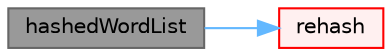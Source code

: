 digraph "hashedWordList"
{
 // LATEX_PDF_SIZE
  bgcolor="transparent";
  edge [fontname=Helvetica,fontsize=10,labelfontname=Helvetica,labelfontsize=10];
  node [fontname=Helvetica,fontsize=10,shape=box,height=0.2,width=0.4];
  rankdir="LR";
  Node1 [id="Node000001",label="hashedWordList",height=0.2,width=0.4,color="gray40", fillcolor="grey60", style="filled", fontcolor="black",tooltip=" "];
  Node1 -> Node2 [id="edge1_Node000001_Node000002",color="steelblue1",style="solid",tooltip=" "];
  Node2 [id="Node000002",label="rehash",height=0.2,width=0.4,color="red", fillcolor="#FFF0F0", style="filled",URL="$classFoam_1_1hashedWordList.html#a97464bd633318edb8313e30d754aac9e",tooltip=" "];
}
